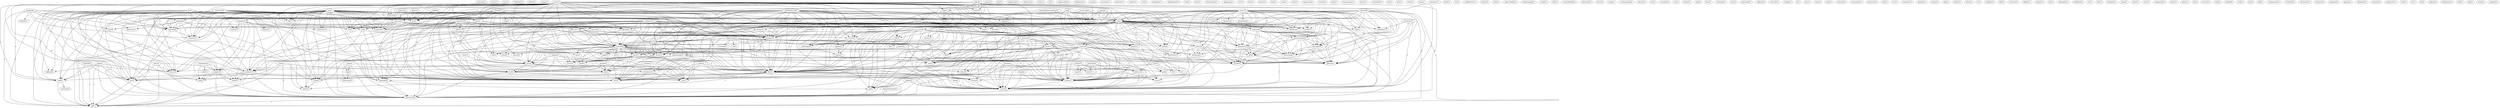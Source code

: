 digraph G {
  outcome [ label="outcome(1)" ];
  server [ label="server(1)" ];
  uses [ label="uses(1)" ];
  collection [ label="collection(1)" ];
  default [ label="default(1)" ];
  output [ label="output(1)" ];
  example [ label="example(6)" ];
  machine [ label="machine(5)" ];
  path [ label="path(8)" ];
  identify [ label="identify(1)" ];
  pathname [ label="pathname(1)" ];
  winmath [ label="winmath(2)" ];
  comment [ label="comment(1)" ];
  ma [ label="ma(18)" ];
  make [ label="make(1)" ];
  sign [ label="sign(1)" ];
  power [ label="power(1)" ];
  plan [ label="plan(1)" ];
  analysis [ label="analysis(13)" ];
  split [ label="split(1)" ];
  set [ label="set(1)" ];
  mail [ label="mail(11)" ];
  design [ label="design(4)" ];
  edu [ label="edu(9)" ];
  control [ label="control(1)" ];
  sree [ label="sree(3)" ];
  space [ label="space(7)" ];
  order [ label="order(6)" ];
  package [ label="package(10)" ];
  control [ label="control(20)" ];
  file [ label="file(26)" ];
  notebook [ label="notebook(14)" ];
  state [ label="state(12)" ];
  sub [ label="sub(4)" ];
  mishna [ label="mishna(7)" ];
  size [ label="size(1)" ];
  ode [ label="ode(1)" ];
  cwru [ label="cwru(10)" ];
  sreenath [ label="sreenath(1)" ];
  case [ label="case(13)" ];
  property [ label="property(1)" ];
  permission [ label="permission(2)" ];
  makes [ label="makes(2)" ];
  use [ label="use(3)" ];
  name [ label="name(14)" ];
  notice [ label="notice(2)" ];
  distribution [ label="distribution(1)" ];
  software [ label="software(6)" ];
  pertaining [ label="pertaining(1)" ];
  copy [ label="copy(1)" ];
  documentation [ label="documentation(3)" ];
  use [ label="use(4)" ];
  copyright [ label="copyright(5)" ];
  advertising [ label="advertising(1)" ];
  purpose [ label="purpose(2)" ];
  fee [ label="fee(4)" ];
  modify [ label="modify(1)" ];
  distribute [ label="distribute(1)" ];
  specific [ label="specific(1)" ];
  suitability [ label="suitability(1)" ];
  publicity [ label="publicity(1)" ];
  suggestion [ label="suggestion(1)" ];
  observer [ label="observer(1)" ];
  included [ label="included(2)" ];
  directory [ label="directory(26)" ];
  response [ label="response(18)" ];
  hqx [ label="hqx(2)" ];
  tar [ label="tar(10)" ];
  error [ label="error(1)" ];
  rtf [ label="rtf(1)" ];
  cosypak [ label="cosypak(3)" ];
  box [ label="box(1)" ];
  manual [ label="manual(3)" ];
  contains [ label="contains(3)" ];
  tool [ label="tool(1)" ];
  recognize [ label="recognize(2)" ];
  chap [ label="chap(7)" ];
  expanded [ label="expanded(1)" ];
  move [ label="move(2)" ];
  see [ label="see(2)" ];
  help [ label="help(3)" ];
  release [ label="release(2)" ];
  release [ label="release(4)" ];
  future [ label="future(4)" ];
  bug [ label="bug(2)" ];
  keep [ label="keep(1)" ];
  registration [ label="registration(1)" ];
  frequency [ label="frequency(1)" ];
  open [ label="open(2)" ];
  shareware [ label="shareware(2)" ];
  math [ label="math(2)" ];
  provides [ label="provides(1)" ];
  function [ label="function(1)" ];
  subject [ label="subject(1)" ];
  root [ label="root(2)" ];
  department [ label="department(3)" ];
  aid [ label="aid(1)" ];
  taught [ label="taught(1)" ];
  teaching [ label="teaching(1)" ];
  attendant [ label="attendant(1)" ];
  unzip [ label="unzip(2)" ];
  utility [ label="utility(2)" ];
  initialization [ label="initialization(2)" ];
  york [ label="york(2)" ];
  form [ label="form(1)" ];
  functionality [ label="functionality(1)" ];
  beginning [ label="beginning(1)" ];
  site [ label="site(1)" ];
  level [ label="level(1)" ];
  matrix [ label="matrix(1)" ];
  load [ label="load(1)" ];
  send [ label="send(1)" ];
  start [ label="start(1)" ];
  appreciate [ label="appreciate(2)" ];
  inverselaplacetransform [ label="inverselaplacetransform(2)" ];
  adopted [ label="adopted(1)" ];
  supported [ label="supported(1)" ];
  started [ label="started(1)" ];
  information [ label="information(3)" ];
  address [ label="address(3)" ];
  kbytes [ label="kbytes(1)" ];
  command [ label="command(7)" ];
  requires [ label="requires(2)" ];
  version [ label="version(9)" ];
  runtime [ label="runtime(1)" ];
  limit [ label="limit(1)" ];
  linearization [ label="linearization(1)" ];
  please [ label="please(3)" ];
  leave [ label="leave(1)" ];
  report [ label="report(2)" ];
  format [ label="format(1)" ];
  mode [ label="mode(2)" ];
  bytes [ label="bytes(1)" ];
  list [ label="list(1)" ];
  transform [ label="transform(1)" ];
  risk [ label="risk(1)" ];
  post [ label="post(1)" ];
  event [ label="event(1)" ];
  ftp [ label="ftp(8)" ];
  end [ label="end(4)" ];
  eedsp [ label="eedsp(1)" ];
  esys [ label="esys(1)" ];
  ls [ label="ls(1)" ];
  session [ label="session(3)" ];
  gatech [ label="gatech(1)" ];
  pub [ label="pub(2)" ];
  cd [ label="cd(1)" ];
  enjoy [ label="enjoy(1)" ];
  fortmann [ label="fortmann(1)" ];
  bode [ label="bode(1)" ];
  txt [ label="txt(1)" ];
  text [ label="text(1)" ];
  engineering [ label="engineering(12)" ];
  course [ label="course(1)" ];
  world [ label="world(1)" ];
  unix [ label="unix(8)" ];
  zip [ label="zip(9)" ];
  computer [ label="computer(3)" ];
  workstation [ label="workstation(1)" ];
  type [ label="type(3)" ];
  cell [ label="cell(1)" ];
  xvf [ label="xvf(1)" ];
  line [ label="line(2)" ];
  modification [ label="modification(1)" ];
  signal [ label="signal(4)" ];
  user [ label="user(5)" ];
  pkunzip [ label="pkunzip(3)" ];
  jersey [ label="jersey(3)" ];
  code [ label="code(1)" ];
  observability [ label="observability(1)" ];
  received [ label="received(1)" ];
  disadvantage [ label="disadvantage(1)" ];
  model [ label="model(1)" ];
  title [ label="title(1)" ];
  take [ label="take(2)" ];
  fill [ label="fill(1)" ];
  processing [ label="processing(3)" ];
  unix [ label="unix(1)" ];
  controllability [ label="controllability(2)" ];
  placement [ label="placement(1)" ];
  locus [ label="locus(2)" ];
  usage [ label="usage(1)" ];
  cosy [ label="cosy(13)" ];
  receive [ label="receive(1)" ];
  create [ label="create(1)" ];
  help [ label="help(1)" ];
  connection [ label="connection(2)" ];
  installation [ label="installation(2)" ];
  advantage [ label="advantage(1)" ];
  communicate [ label="communicate(2)" ];
  peruse [ label="peruse(1)" ];
  domain [ label="domain(1)" ];
  acquire [ label="acquire(1)" ];
  support [ label="support(1)" ];
  reader [ label="reader(1)" ];
  support [ label="support(2)" ];
  find [ label="find(1)" ];
  fax [ label="fax(8)" ];
  reserve [ label="reserve(9)" ];
  introduction [ label="introduction(7)" ];
  run [ label="run(1)" ];
  visualize [ label="visualize(2)" ];
  pc [ label="pc(5)" ];
  addition [ label="addition(2)" ];
  macintosh [ label="macintosh(5)" ];
  time [ label="time(3)" ];
  ray [ label="ray(1)" ];
  powell [ label="powell(1)" ];
  prof [ label="prof(2)" ];
  hear [ label="hear(1)" ];
  modeling [ label="modeling(1)" ];
  univ [ label="univ(2)" ];
  guarantee [ label="guarantee(1)" ];
  cleveland [ label="cleveland(3)" ];
  chapter [ label="chapter(8)" ];
  addison [ label="addison(2)" ];
  network [ label="network(1)" ];
  mathematica [ label="mathematica(30)" ];
  downside [ label="downside(1)" ];
  installed [ label="installed(1)" ];
  update [ label="update(2)" ];
  sample [ label="sample(1)" ];
  ip [ label="ip(1)" ];
  zero [ label="zero(1)" ];
  const [ label="const(1)" ];
  keng [ label="keng(1)" ];
  evaluate [ label="evaluate(3)" ];
  association [ label="association(1)" ];
  password [ label="password(1)" ];
  stuffit [ label="stuffit(2)" ];
  tech [ label="tech(1)" ];
  harbor [ label="harbor(2)" ];
  sun [ label="sun(1)" ];
  transition [ label="transition(1)" ];
  goodbye [ label="goodbye(1)" ];
  school [ label="school(3)" ];
  emami [ label="emami(1)" ];
  plot [ label="plot(5)" ];
  apple [ label="apple(4)" ];
  binhex [ label="binhex(1)" ];
  harddisk [ label="harddisk(3)" ];
  system [ label="system(5)" ];
  port [ label="port(1)" ];
  know [ label="know(2)" ];
  dr [ label="dr(1)" ];
  stability [ label="stability(1)" ];
  hall [ label="hall(5)" ];
  criticism [ label="criticism(1)" ];
  dekker [ label="dekker(1)" ];
  nyquist [ label="nyquist(1)" ];
  kuo [ label="kuo(1)" ];
  diracdelta [ label="diracdelta(1)" ];
  begin [ label="begin(2)" ];
  transfer [ label="transfer(2)" ];
  sreenath [ label="sreenath(3)" ];
  feedback [ label="feedback(2)" ];
  wn [ label="wn(1)" ];
  hitz [ label="hitz(1)" ];
  navigate [ label="navigate(1)" ];
  ogata [ label="ogata(1)" ];
  index [ label="index(1)" ];
  ratio [ label="ratio(1)" ];
  magnitude [ label="magnitude(1)" ];
  linear [ label="linear(1)" ];
  phase [ label="phase(1)" ];
  fix [ label="fix(4)" ];
  pak [ label="pak(36)" ];
  inverse [ label="inverse(1)" ];
  step [ label="step(2)" ];
  mathreader [ label="mathreader(2)" ];
  allow [ label="allow(1)" ];
  warranty [ label="warranty(2)" ];
  edition [ label="edition(5)" ];
  university [ label="university(7)" ];
  internet [ label="internet(3)" ];
  veda [ label="veda(1)" ];
  join [ label="join(3)" ];
  neff [ label="neff(1)" ];
  organization [ label="organization(1)" ];
  crawford [ label="crawford(2)" ];
  disclaimer [ label="disclaimer(1)" ];
  prentice [ label="prentice(3)" ];
  notes [ label="notes(1)" ];
  readme [ label="readme(5)" ];
  chen [ label="chen(2)" ];
  equation [ label="equation(2)" ];
  georgia [ label="georgia(1)" ];
  ibm [ label="ibm(14)" ];
  telephone [ label="telephone(2)" ];
  ogata [ label="ogata(1)" ];
  calculus [ label="calculus(2)" ];
  analyticity [ label="analyticity(1)" ];
  transfer [ label="transfer(1)" ];
  dorf [ label="dorf(1)" ];
  laplacetransform [ label="laplacetransform(5)" ];
  tm [ label="tm(1)" ];
  tel [ label="tel(2)" ];
  laplace [ label="laplace(3)" ];
  foundation [ label="foundation(1)" ];
  chih [ label="chih(1)" ];
  pole [ label="pole(1)" ];
  brian [ label="brian(2)" ];
  anybody [ label="anybody(1)" ];
  example -> machine [ label="4" ];
  example -> path [ label="4" ];
  example -> identify [ label="4" ];
  example -> pathname [ label="4" ];
  example -> winmath [ label="4" ];
  example -> comment [ label="4" ];
  example -> ma [ label="2" ];
  example -> make [ label="4" ];
  example -> sign [ label="4" ];
  analysis -> split [ label="1" ];
  analysis -> set [ label="3" ];
  analysis -> mail [ label="1" ];
  analysis -> design [ label="4" ];
  analysis -> edu [ label="1" ];
  analysis -> control [ label="5" ];
  analysis -> sree [ label="1" ];
  analysis -> space [ label="3" ];
  analysis -> order [ label="1" ];
  analysis -> package [ label="4" ];
  analysis -> control [ label="5" ];
  analysis -> ma [ label="6" ];
  analysis -> file [ label="1" ];
  analysis -> notebook [ label="1" ];
  analysis -> state [ label="3" ];
  analysis -> sub [ label="1" ];
  analysis -> mishna [ label="1" ];
  analysis -> size [ label="1" ];
  analysis -> ode [ label="1" ];
  analysis -> cwru [ label="1" ];
  sreenath -> mail [ label="2" ];
  sreenath -> edu [ label="2" ];
  sreenath -> sree [ label="2" ];
  sreenath -> file [ label="1" ];
  sreenath -> mishna [ label="2" ];
  sreenath -> cwru [ label="2" ];
  case -> property [ label="1" ];
  case -> permission [ label="2" ];
  case -> makes [ label="1" ];
  case -> mail [ label="4" ];
  case -> edu [ label="4" ];
  case -> use [ label="2" ];
  case -> name [ label="2" ];
  case -> sree [ label="4" ];
  case -> notice [ label="2" ];
  case -> distribution [ label="2" ];
  case -> software [ label="4" ];
  case -> pertaining [ label="2" ];
  case -> copy [ label="2" ];
  case -> documentation [ label="2" ];
  case -> use [ label="2" ];
  case -> file [ label="2" ];
  case -> copyright [ label="2" ];
  case -> advertising [ label="2" ];
  case -> purpose [ label="3" ];
  case -> fee [ label="2" ];
  case -> mishna [ label="4" ];
  case -> modify [ label="2" ];
  case -> distribute [ label="2" ];
  case -> specific [ label="2" ];
  case -> suitability [ label="1" ];
  case -> cwru [ label="4" ];
  case -> publicity [ label="2" ];
  included -> package [ label="1" ];
  included -> file [ label="1" ];
  included -> directory [ label="1" ];
  response -> split [ label="3" ];
  response -> hqx [ label="1" ];
  response -> set [ label="1" ];
  response -> order [ label="2" ];
  response -> ma [ label="16" ];
  response -> file [ label="4" ];
  response -> notebook [ label="3" ];
  response -> sub [ label="3" ];
  response -> size [ label="3" ];
  response -> ode [ label="3" ];
  response -> tar [ label="1" ];
  cosypak -> machine [ label="1" ];
  cosypak -> control [ label="1" ];
  cosypak -> box [ label="1" ];
  cosypak -> manual [ label="1" ];
  cosypak -> use [ label="1" ];
  cosypak -> contains [ label="1" ];
  cosypak -> tool [ label="1" ];
  cosypak -> winmath [ label="1" ];
  cosypak -> recognize [ label="1" ];
  cosypak -> control [ label="1" ];
  cosypak -> use [ label="1" ];
  cosypak -> chap [ label="1" ];
  cosypak -> sub [ label="1" ];
  cosypak -> expanded [ label="1" ];
  cosypak -> move [ label="1" ];
  cosypak -> see [ label="1" ];
  help -> release [ label="3" ];
  help -> release [ label="3" ];
  help -> future [ label="2" ];
  help -> bug [ label="2" ];
  help -> keep [ label="1" ];
  open -> hqx [ label="1" ];
  open -> shareware [ label="1" ];
  open -> file [ label="1" ];
  open -> directory [ label="1" ];
  release -> set [ label="1" ];
  release -> mail [ label="1" ];
  release -> design [ label="1" ];
  release -> edu [ label="1" ];
  release -> control [ label="2" ];
  release -> sree [ label="1" ];
  release -> space [ label="1" ];
  release -> package [ label="1" ];
  release -> control [ label="2" ];
  release -> future [ label="2" ];
  release -> file [ label="1" ];
  release -> bug [ label="2" ];
  release -> state [ label="1" ];
  release -> mishna [ label="1" ];
  release -> cwru [ label="1" ];
  department -> mail [ label="1" ];
  department -> aid [ label="1" ];
  department -> edu [ label="1" ];
  department -> control [ label="1" ];
  department -> sree [ label="1" ];
  department -> control [ label="1" ];
  department -> taught [ label="1" ];
  department -> teaching [ label="1" ];
  department -> mishna [ label="1" ];
  machine -> path [ label="2" ];
  machine -> pathname [ label="2" ];
  machine -> package [ label="1" ];
  machine -> winmath [ label="4" ];
  machine -> comment [ label="2" ];
  machine -> unzip [ label="1" ];
  machine -> utility [ label="1" ];
  machine -> sign [ label="2" ];
  hqx -> shareware [ label="1" ];
  makes -> software [ label="1" ];
  makes -> package [ label="1" ];
  makes -> winmath [ label="1" ];
  makes -> recognize [ label="1" ];
  makes -> purpose [ label="1" ];
  makes -> suitability [ label="1" ];
  makes -> directory [ label="1" ];
  set -> control [ label="1" ];
  set -> package [ label="1" ];
  set -> control [ label="1" ];
  set -> tar [ label="1" ];
  inverselaplacetransform -> adopted [ label="1" ];
  inverselaplacetransform -> supported [ label="1" ];
  mail -> edu [ label="6" ];
  mail -> sree [ label="6" ];
  mail -> information [ label="4" ];
  mail -> address [ label="2" ];
  mail -> file [ label="2" ];
  mail -> mishna [ label="6" ];
  mail -> cwru [ label="6" ];
  kbytes -> command [ label="1" ];
  requires -> version [ label="1" ];
  requires -> runtime [ label="1" ];
  design -> package [ label="1" ];
  design -> file [ label="2" ];
  design -> tar [ label="2" ];
  please -> address [ label="2" ];
  please -> leave [ label="1" ];
  please -> report [ label="1" ];
  please -> move [ label="2" ];
  please -> directory [ label="2" ];
  edu -> sree [ label="1" ];
  mode -> file [ label="1" ];
  mode -> bytes [ label="1" ];
  mode -> list [ label="1" ];
  mode -> tar [ label="1" ];
  ftp -> end [ label="1" ];
  ftp -> command [ label="4" ];
  ftp -> eedsp [ label="1" ];
  ftp -> file [ label="2" ];
  ftp -> esys [ label="5" ];
  ftp -> ls [ label="3" ];
  ftp -> mishna [ label="6" ];
  ftp -> session [ label="4" ];
  ftp -> gatech [ label="1" ];
  ftp -> cwru [ label="5" ];
  ftp -> tar [ label="1" ];
  ftp -> pub [ label="3" ];
  ftp -> cd [ label="3" ];
  control -> box [ label="1" ];
  control -> manual [ label="1" ];
  control -> text [ label="1" ];
  control -> sree [ label="1" ];
  control -> space [ label="4" ];
  control -> tool [ label="1" ];
  control -> package [ label="2" ];
  control -> taught [ label="3" ];
  control -> ma [ label="1" ];
  control -> file [ label="1" ];
  control -> state [ label="4" ];
  control -> mishna [ label="1" ];
  control -> engineering [ label="2" ];
  control -> course [ label="1" ];
  control -> world [ label="1" ];
  control -> cwru [ label="1" ];
  end -> esys [ label="1" ];
  end -> mishna [ label="1" ];
  end -> session [ label="1" ];
  end -> cwru [ label="1" ];
  end -> tar [ label="1" ];
  unix -> use [ label="1" ];
  unix -> command [ label="2" ];
  unix -> zip [ label="1" ];
  unix -> computer [ label="1" ];
  unix -> workstation [ label="1" ];
  unix -> type [ label="1" ];
  unix -> package [ label="2" ];
  unix -> winmath [ label="3" ];
  unix -> recognize [ label="2" ];
  unix -> comment [ label="1" ];
  unix -> cell [ label="1" ];
  unix -> use [ label="1" ];
  unix -> file [ label="5" ];
  unix -> notebook [ label="1" ];
  unix -> session [ label="1" ];
  unix -> make [ label="1" ];
  unix -> xvf [ label="1" ];
  unix -> line [ label="1" ];
  unix -> unzip [ label="1" ];
  unix -> expanded [ label="1" ];
  unix -> utility [ label="1" ];
  unix -> move [ label="1" ];
  unix -> list [ label="1" ];
  unix -> directory [ label="3" ];
  unix -> tar [ label="2" ];
  unix -> sign [ label="1" ];
  signal -> use [ label="2" ];
  signal -> package [ label="2" ];
  signal -> eedsp [ label="2" ];
  signal -> use [ label="2" ];
  signal -> supported [ label="1" ];
  signal -> gatech [ label="2" ];
  use -> name [ label="1" ];
  use -> user [ label="1" ];
  use -> notice [ label="2" ];
  use -> distribution [ label="1" ];
  use -> software [ label="2" ];
  use -> pertaining [ label="1" ];
  use -> pkunzip [ label="1" ];
  use -> package [ label="2" ];
  use -> winmath [ label="1" ];
  use -> recognize [ label="1" ];
  use -> copy [ label="1" ];
  use -> documentation [ label="1" ];
  use -> eedsp [ label="2" ];
  use -> file [ label="1" ];
  use -> copyright [ label="1" ];
  use -> advertising [ label="1" ];
  use -> version [ label="1" ];
  use -> purpose [ label="1" ];
  use -> fee [ label="1" ];
  use -> modify [ label="1" ];
  use -> distribute [ label="1" ];
  use -> unzip [ label="1" ];
  use -> specific [ label="1" ];
  use -> gatech [ label="2" ];
  use -> move [ label="1" ];
  use -> see [ label="1" ];
  use -> directory [ label="1" ];
  use -> publicity [ label="1" ];
  name -> sree [ label="2" ];
  name -> information [ label="1" ];
  name -> distribution [ label="1" ];
  name -> order [ label="1" ];
  name -> pertaining [ label="1" ];
  name -> ma [ label="10" ];
  name -> file [ label="2" ];
  name -> notebook [ label="2" ];
  name -> advertising [ label="1" ];
  name -> esys [ label="1" ];
  name -> sub [ label="2" ];
  name -> mishna [ label="2" ];
  name -> size [ label="2" ];
  name -> specific [ label="1" ];
  name -> ode [ label="2" ];
  name -> cwru [ label="2" ];
  name -> publicity [ label="1" ];
  release -> sree [ label="1" ];
  release -> space [ label="1" ];
  release -> package [ label="1" ];
  release -> control [ label="2" ];
  release -> future [ label="2" ];
  release -> file [ label="1" ];
  release -> bug [ label="2" ];
  release -> state [ label="1" ];
  release -> mishna [ label="1" ];
  release -> cwru [ label="1" ];
  contains -> tool [ label="1" ];
  contains -> package [ label="2" ];
  contains -> control [ label="1" ];
  received -> command [ label="1" ];
  command -> zip [ label="2" ];
  command -> pkunzip [ label="2" ];
  command -> package [ label="1" ];
  command -> winmath [ label="1" ];
  command -> recognize [ label="1" ];
  command -> file [ label="2" ];
  command -> xvf [ label="2" ];
  command -> directory [ label="1" ];
  command -> tar [ label="2" ];
  user -> space [ label="1" ];
  user -> information [ label="1" ];
  user -> notice [ label="1" ];
  user -> package [ label="1" ];
  user -> control [ label="1" ];
  user -> file [ label="2" ];
  user -> take [ label="1" ];
  user -> state [ label="1" ];
  user -> mishna [ label="1" ];
  user -> cwru [ label="1" ];
  user -> see [ label="1" ];
  user -> fill [ label="1" ];
  space -> ma [ label="4" ];
  space -> file [ label="4" ];
  space -> notebook [ label="2" ];
  space -> sub [ label="2" ];
  space -> size [ label="2" ];
  space -> ode [ label="2" ];
  space -> tar [ label="2" ];
  processing -> package [ label="2" ];
  processing -> eedsp [ label="2" ];
  processing -> use [ label="2" ];
  processing -> supported [ label="1" ];
  processing -> gatech [ label="2" ];
  unix -> zip [ label="1" ];
  unix -> computer [ label="1" ];
  unix -> workstation [ label="1" ];
  unix -> type [ label="1" ];
  unix -> package [ label="2" ];
  unix -> winmath [ label="3" ];
  unix -> recognize [ label="2" ];
  unix -> comment [ label="1" ];
  unix -> cell [ label="1" ];
  unix -> use [ label="1" ];
  unix -> file [ label="5" ];
  unix -> notebook [ label="1" ];
  unix -> session [ label="1" ];
  unix -> make [ label="1" ];
  unix -> xvf [ label="1" ];
  unix -> line [ label="1" ];
  unix -> unzip [ label="1" ];
  unix -> expanded [ label="1" ];
  unix -> utility [ label="1" ];
  unix -> move [ label="1" ];
  unix -> list [ label="1" ];
  unix -> directory [ label="3" ];
  unix -> tar [ label="2" ];
  unix -> sign [ label="1" ];
  information -> mishna [ label="1" ];
  information -> cwru [ label="1" ];
  notice -> distribution [ label="1" ];
  notice -> pertaining [ label="1" ];
  notice -> file [ label="1" ];
  notice -> advertising [ label="1" ];
  notice -> specific [ label="1" ];
  notice -> publicity [ label="1" ];
  cosy -> zip [ label="8" ];
  cosy -> type [ label="4" ];
  cosy -> pkunzip [ label="2" ];
  cosy -> tool [ label="3" ];
  cosy -> package [ label="4" ];
  cosy -> winmath [ label="1" ];
  cosy -> receive [ label="1" ];
  cosy -> address [ label="1" ];
  cosy -> control [ label="7" ];
  cosy -> taught [ label="1" ];
  cosy -> comment [ label="1" ];
  cosy -> cell [ label="1" ];
  cosy -> use [ label="1" ];
  cosy -> ma [ label="3" ];
  cosy -> file [ label="7" ];
  cosy -> notebook [ label="2" ];
  cosy -> take [ label="1" ];
  cosy -> esys [ label="2" ];
  cosy -> version [ label="1" ];
  cosy -> state [ label="3" ];
  cosy -> sub [ label="3" ];
  cosy -> mishna [ label="3" ];
  cosy -> course [ label="1" ];
  cosy -> make [ label="1" ];
  cosy -> xvf [ label="2" ];
  cosy -> line [ label="3" ];
  cosy -> unzip [ label="1" ];
  cosy -> create [ label="1" ];
  cosy -> help [ label="1" ];
  cosy -> expanded [ label="3" ];
  cosy -> supported [ label="2" ];
  cosy -> bytes [ label="4" ];
  cosy -> world [ label="1" ];
  cosy -> connection [ label="1" ];
  cosy -> installation [ label="1" ];
  cosy -> advantage [ label="1" ];
  cosy -> list [ label="1" ];
  cosy -> cwru [ label="3" ];
  cosy -> see [ label="4" ];
  cosy -> directory [ label="12" ];
  cosy -> tar [ label="13" ];
  cosy -> keep [ label="1" ];
  cosy -> sign [ label="1" ];
  zip -> file [ label="1" ];
  zip -> expanded [ label="1" ];
  zip -> utility [ label="1" ];
  software -> pertaining [ label="2" ];
  software -> documentation [ label="2" ];
  software -> copyright [ label="2" ];
  software -> advertising [ label="2" ];
  software -> purpose [ label="3" ];
  software -> fee [ label="2" ];
  software -> specific [ label="2" ];
  software -> publicity [ label="2" ];
  computer -> workstation [ label="1" ];
  computer -> domain [ label="2" ];
  computer -> acquire [ label="2" ];
  computer -> notebook [ label="2" ];
  computer -> support [ label="2" ];
  computer -> reader [ label="2" ];
  computer -> support [ label="2" ];
  computer -> find [ label="2" ];
  fax -> receive [ label="1" ];
  fax -> address [ label="1" ];
  fax -> file [ label="1" ];
  fax -> take [ label="1" ];
  fax -> mishna [ label="1" ];
  fax -> cwru [ label="1" ];
  fax -> fill [ label="1" ];
  order -> ma [ label="5" ];
  type -> pkunzip [ label="2" ];
  type -> file [ label="1" ];
  type -> xvf [ label="1" ];
  type -> tar [ label="1" ];
  reserve -> pertaining [ label="1" ];
  reserve -> copy [ label="1" ];
  reserve -> documentation [ label="1" ];
  reserve -> use [ label="1" ];
  reserve -> file [ label="1" ];
  reserve -> copyright [ label="1" ];
  reserve -> advertising [ label="1" ];
  reserve -> purpose [ label="2" ];
  reserve -> fee [ label="1" ];
  reserve -> mishna [ label="2" ];
  reserve -> modify [ label="1" ];
  reserve -> distribute [ label="1" ];
  reserve -> specific [ label="1" ];
  reserve -> suitability [ label="1" ];
  reserve -> cwru [ label="2" ];
  reserve -> publicity [ label="1" ];
  introduction -> package [ label="1" ];
  introduction -> control [ label="2" ];
  introduction -> ma [ label="3" ];
  introduction -> file [ label="1" ];
  introduction -> state [ label="1" ];
  introduction -> directory [ label="1" ];
  introduction -> tar [ label="1" ];
  pkunzip -> version [ label="1" ];
  pkunzip -> unzip [ label="1" ];
  pc -> package [ label="1" ];
  pc -> winmath [ label="3" ];
  pc -> recognize [ label="2" ];
  pc -> comment [ label="1" ];
  pc -> cell [ label="1" ];
  pc -> use [ label="1" ];
  pc -> file [ label="2" ];
  pc -> notebook [ label="1" ];
  pc -> addition [ label="1" ];
  pc -> make [ label="1" ];
  pc -> expanded [ label="2" ];
  pc -> move [ label="1" ];
  pc -> list [ label="1" ];
  pc -> directory [ label="4" ];
  pc -> sign [ label="1" ];
  macintosh -> package [ label="1" ];
  macintosh -> winmath [ label="3" ];
  macintosh -> domain [ label="1" ];
  macintosh -> recognize [ label="2" ];
  macintosh -> comment [ label="1" ];
  macintosh -> cell [ label="1" ];
  macintosh -> acquire [ label="1" ];
  macintosh -> use [ label="1" ];
  macintosh -> file [ label="3" ];
  macintosh -> notebook [ label="2" ];
  macintosh -> support [ label="1" ];
  macintosh -> addition [ label="1" ];
  macintosh -> make [ label="1" ];
  macintosh -> xvf [ label="1" ];
  macintosh -> reader [ label="1" ];
  macintosh -> support [ label="1" ];
  macintosh -> line [ label="1" ];
  macintosh -> expanded [ label="1" ];
  macintosh -> move [ label="1" ];
  macintosh -> find [ label="1" ];
  macintosh -> list [ label="1" ];
  macintosh -> directory [ label="3" ];
  macintosh -> tar [ label="1" ];
  macintosh -> sign [ label="1" ];
  time -> ma [ label="2" ];
  time -> tar [ label="1" ];
  package -> control [ label="3" ];
  package -> eedsp [ label="1" ];
  package -> file [ label="1" ];
  package -> state [ label="2" ];
  package -> mishna [ label="1" ];
  package -> gatech [ label="1" ];
  package -> cwru [ label="1" ];
  package -> directory [ label="1" ];
  winmath -> comment [ label="1" ];
  winmath -> sign [ label="1" ];
  cleveland -> address [ label="1" ];
  cleveland -> file [ label="2" ];
  cleveland -> mishna [ label="2" ];
  cleveland -> leave [ label="1" ];
  cleveland -> report [ label="1" ];
  cleveland -> cwru [ label="2" ];
  chapter -> ma [ label="7" ];
  chapter -> sub [ label="3" ];
  chapter -> size [ label="3" ];
  chapter -> ode [ label="3" ];
  chapter -> tar [ label="1" ];
  address -> mishna [ label="1" ];
  address -> cwru [ label="1" ];
  mathematica -> control [ label="3" ];
  mathematica -> comment [ label="4" ];
  mathematica -> cell [ label="4" ];
  mathematica -> use [ label="3" ];
  mathematica -> file [ label="3" ];
  mathematica -> notebook [ label="4" ];
  mathematica -> take [ label="1" ];
  mathematica -> version [ label="2" ];
  mathematica -> state [ label="2" ];
  mathematica -> adopted [ label="2" ];
  mathematica -> downside [ label="1" ];
  mathematica -> mishna [ label="1" ];
  mathematica -> installed [ label="1" ];
  mathematica -> update [ label="1" ];
  mathematica -> make [ label="4" ];
  mathematica -> expanded [ label="1" ];
  mathematica -> installation [ label="1" ];
  mathematica -> advantage [ label="1" ];
  mathematica -> move [ label="3" ];
  mathematica -> list [ label="4" ];
  mathematica -> cwru [ label="1" ];
  mathematica -> see [ label="1" ];
  mathematica -> directory [ label="17" ];
  mathematica -> tar [ label="1" ];
  mathematica -> runtime [ label="1" ];
  mathematica -> sign [ label="4" ];
  control -> taught [ label="3" ];
  control -> ma [ label="1" ];
  control -> file [ label="1" ];
  control -> state [ label="4" ];
  control -> mishna [ label="1" ];
  control -> engineering [ label="2" ];
  control -> course [ label="1" ];
  control -> world [ label="1" ];
  control -> cwru [ label="1" ];
  taught -> world [ label="1" ];
  documentation -> copyright [ label="2" ];
  documentation -> advertising [ label="2" ];
  documentation -> purpose [ label="2" ];
  documentation -> fee [ label="2" ];
  documentation -> specific [ label="2" ];
  documentation -> directory [ label="1" ];
  documentation -> publicity [ label="2" ];
  use -> file [ label="1" ];
  use -> copyright [ label="1" ];
  use -> advertising [ label="1" ];
  use -> version [ label="1" ];
  use -> purpose [ label="1" ];
  use -> fee [ label="1" ];
  use -> modify [ label="1" ];
  use -> distribute [ label="1" ];
  use -> unzip [ label="1" ];
  use -> specific [ label="1" ];
  use -> gatech [ label="2" ];
  use -> move [ label="1" ];
  use -> see [ label="1" ];
  use -> directory [ label="1" ];
  use -> publicity [ label="1" ];
  stuffit -> xvf [ label="1" ];
  stuffit -> line [ label="1" ];
  stuffit -> tar [ label="1" ];
  harbor -> engineering [ label="1" ];
  ma -> file [ label="2" ];
  ma -> notebook [ label="2" ];
  ma -> sub [ label="2" ];
  ma -> size [ label="2" ];
  ma -> ode [ label="2" ];
  file -> esys [ label="1" ];
  file -> mishna [ label="2" ];
  file -> session [ label="1" ];
  file -> size [ label="3" ];
  file -> unzip [ label="1" ];
  file -> expanded [ label="1" ];
  file -> utility [ label="2" ];
  file -> list [ label="1" ];
  file -> cwru [ label="2" ];
  file -> tar [ label="1" ];
  notebook -> make [ label="1" ];
  notebook -> size [ label="2" ];
  notebook -> reader [ label="1" ];
  notebook -> find [ label="1" ];
  notebook -> list [ label="1" ];
  notebook -> directory [ label="1" ];
  notebook -> tar [ label="1" ];
  notebook -> sign [ label="1" ];
  support -> reader [ label="1" ];
  support -> find [ label="1" ];
  support -> directory [ label="1" ];
  school -> copyright [ label="1" ];
  school -> advertising [ label="1" ];
  school -> purpose [ label="1" ];
  school -> fee [ label="1" ];
  school -> mishna [ label="2" ];
  school -> modify [ label="1" ];
  school -> distribute [ label="1" ];
  school -> specific [ label="1" ];
  school -> cwru [ label="2" ];
  school -> publicity [ label="1" ];
  copyright -> advertising [ label="1" ];
  copyright -> specific [ label="1" ];
  copyright -> see [ label="1" ];
  copyright -> publicity [ label="1" ];
  take -> advantage [ label="1" ];
  take -> fill [ label="1" ];
  version -> state [ label="2" ];
  version -> mishna [ label="3" ];
  version -> update [ label="1" ];
  version -> advantage [ label="1" ];
  version -> cwru [ label="2" ];
  apple -> addition [ label="1" ];
  apple -> make [ label="1" ];
  apple -> move [ label="1" ];
  apple -> list [ label="1" ];
  apple -> directory [ label="3" ];
  apple -> sign [ label="1" ];
  harddisk -> make [ label="1" ];
  harddisk -> move [ label="1" ];
  harddisk -> list [ label="1" ];
  harddisk -> sign [ label="1" ];
  system -> sub [ label="1" ];
  system -> size [ label="1" ];
  system -> ode [ label="1" ];
  port -> ls [ label="1" ];
  port -> bytes [ label="1" ];
  port -> tar [ label="1" ];
  port -> pub [ label="1" ];
  port -> cd [ label="1" ];
  state -> sub [ label="2" ];
  state -> size [ label="2" ];
  state -> ode [ label="2" ];
  state -> tar [ label="3" ];
  sub -> size [ label="1" ];
  sub -> directory [ label="1" ];
  begin -> mishna [ label="1" ];
  begin -> cwru [ label="1" ];
  transfer -> size [ label="1" ];
  transfer -> ode [ label="1" ];
  purpose -> fee [ label="1" ];
  purpose -> specific [ label="1" ];
  purpose -> publicity [ label="1" ];
  fee -> mishna [ label="1" ];
  fee -> specific [ label="1" ];
  fee -> cwru [ label="1" ];
  fee -> see [ label="1" ];
  fee -> publicity [ label="1" ];
  sreenath -> mishna [ label="2" ];
  sreenath -> cwru [ label="2" ];
  mishna -> cwru [ label="7" ];
  session -> cwru [ label="1" ];
  engineering -> course [ label="1" ];
  engineering -> specific [ label="1" ];
  engineering -> world [ label="1" ];
  engineering -> cwru [ label="4" ];
  engineering -> publicity [ label="1" ];
  pak -> course [ label="1" ];
  pak -> xvf [ label="2" ];
  pak -> line [ label="3" ];
  pak -> unzip [ label="1" ];
  pak -> create [ label="1" ];
  pak -> help [ label="1" ];
  pak -> expanded [ label="3" ];
  pak -> supported [ label="2" ];
  pak -> bytes [ label="4" ];
  pak -> world [ label="1" ];
  pak -> connection [ label="1" ];
  pak -> advantage [ label="1" ];
  pak -> cwru [ label="3" ];
  pak -> see [ label="4" ];
  pak -> directory [ label="6" ];
  pak -> tar [ label="13" ];
  pak -> keep [ label="1" ];
  update -> runtime [ label="1" ];
  mathreader -> reader [ label="1" ];
  mathreader -> support [ label="1" ];
  mathreader -> allow [ label="1" ];
  mathreader -> find [ label="1" ];
  make -> warranty [ label="1" ];
  make -> sign [ label="1" ];
  university -> specific [ label="1" ];
  university -> suitability [ label="1" ];
  university -> cwru [ label="2" ];
  university -> publicity [ label="1" ];
  internet -> cwru [ label="1" ];
  internet -> directory [ label="1" ];
  internet -> pub [ label="1" ];
  support -> find [ label="1" ];
  support -> directory [ label="1" ];
  line -> tar [ label="1" ];
  unzip -> utility [ label="1" ];
  help -> keep [ label="1" ];
  expanded -> see [ label="1" ];
  expanded -> directory [ label="1" ];
  notes -> installation [ label="1" ];
  notes -> list [ label="1" ];
  notes -> directory [ label="6" ];
  notes -> sign [ label="1" ];
  readme -> cwru [ label="2" ];
  readme -> see [ label="1" ];
  chen -> cwru [ label="2" ];
  connection -> list [ label="1" ];
  connection -> tar [ label="1" ];
  installation -> directory [ label="1" ];
  installation -> tar [ label="1" ];
  ibm -> move [ label="1" ];
  ibm -> list [ label="1" ];
  ibm -> directory [ label="4" ];
  ibm -> tar [ label="2" ];
  ibm -> sign [ label="1" ];
  laplacetransform -> directory [ label="2" ];
  list -> sign [ label="1" ];
  see -> directory [ label="1" ];
  directory -> sign [ label="2" ];
}
